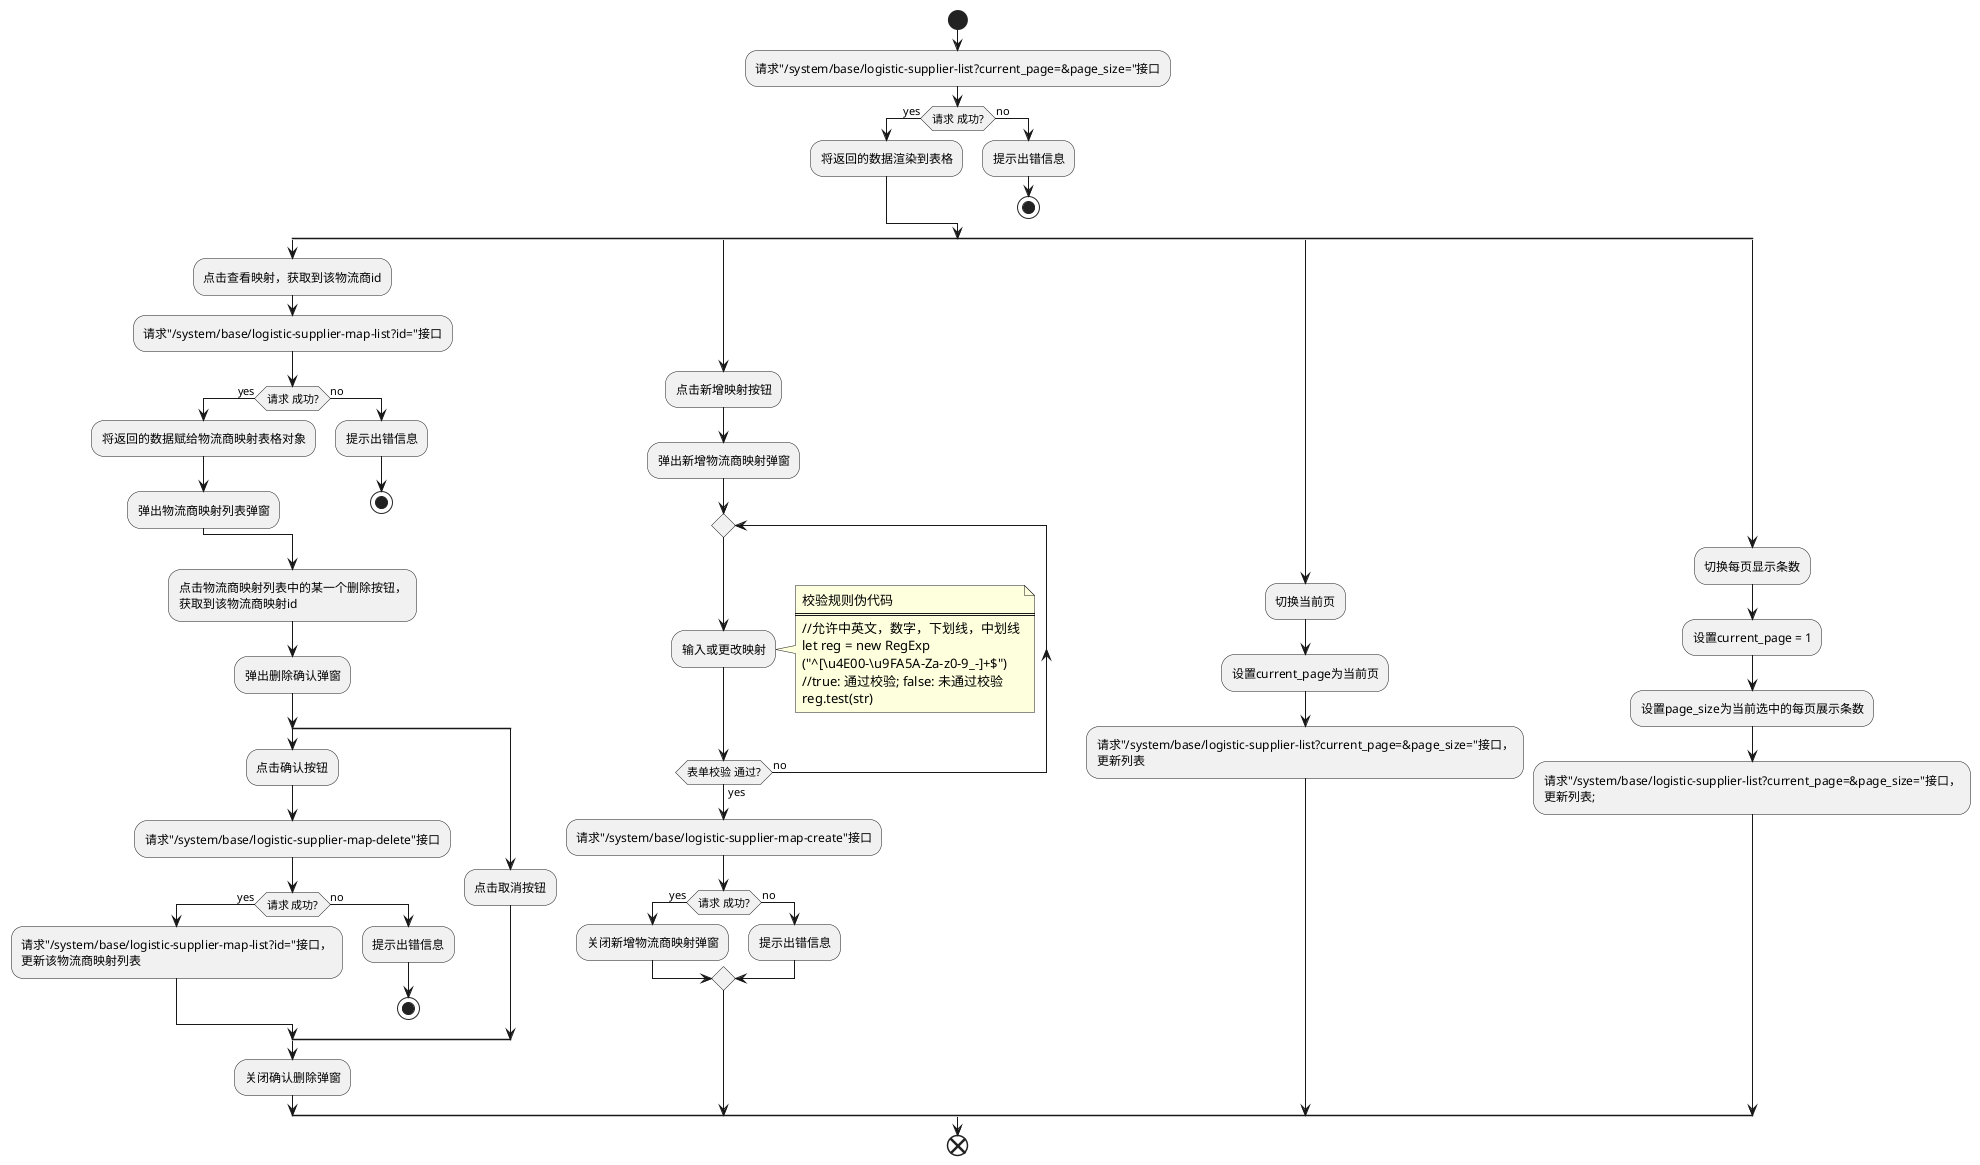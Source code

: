 @startuml

start
  :请求"/system/base/logistic-supplier-list?current_page=&page_size="接口;
  if(请求 成功?) then (yes)
    :将返回的数据渲染到表格;
  else (no)
    :提示出错信息;
    stop
  endif
split
  :点击查看映射，获取到该物流商id;
  :请求"/system/base/logistic-supplier-map-list?id="接口;
  if(请求 成功?) then (yes)
    :将返回的数据赋给物流商映射表格对象;
    :弹出物流商映射列表弹窗;
  else (no)
    :提示出错信息;
    stop
  endif
  :点击物流商映射列表中的某一个删除按钮，
  获取到该物流商映射id;
  :弹出删除确认弹窗;
  split
    :点击确认按钮;
    :请求"/system/base/logistic-supplier-map-delete"接口;
    if(请求 成功?) then (yes)
      :请求"/system/base/logistic-supplier-map-list?id="接口，
      更新该物流商映射列表;
    else (no)
      :提示出错信息;
      stop
    endif
  split again
    :点击取消按钮;
  end split
  :关闭确认删除弹窗;
split again
  :点击新增映射按钮;
  :弹出新增物流商映射弹窗;
  repeat
    :输入或更改映射;
  repeat while(表单校验 通过?) is (no) not (yes)
  note right 
    校验规则伪代码
    ====
    //允许中英文，数字，下划线，中划线
    let reg = new RegExp
    ("^[\u4E00-\u9FA5A-Za-z0-9_-]+$")
    //true: 通过校验; false: 未通过校验
    reg.test(str) 
  end note
  :请求"/system/base/logistic-supplier-map-create"接口;
  if(请求 成功?) then (yes)
    :关闭新增物流商映射弹窗;
  else (no)
    :提示出错信息;
  endif    
split again
  :切换当前页;
  :设置current_page为当前页;
  :请求"/system/base/logistic-supplier-list?current_page=&page_size="接口，
  更新列表;
split again 
  :切换每页显示条数;
  :设置current_page = 1;
  :设置page_size为当前选中的每页展示条数;
  :请求"/system/base/logistic-supplier-list?current_page=&page_size="接口，
  更新列表;;
end split
end

@enduml